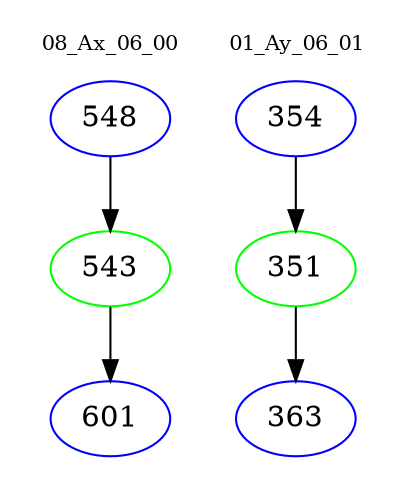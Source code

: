 digraph{
subgraph cluster_0 {
color = white
label = "08_Ax_06_00";
fontsize=10;
T0_548 [label="548", color="blue"]
T0_548 -> T0_543 [color="black"]
T0_543 [label="543", color="green"]
T0_543 -> T0_601 [color="black"]
T0_601 [label="601", color="blue"]
}
subgraph cluster_1 {
color = white
label = "01_Ay_06_01";
fontsize=10;
T1_354 [label="354", color="blue"]
T1_354 -> T1_351 [color="black"]
T1_351 [label="351", color="green"]
T1_351 -> T1_363 [color="black"]
T1_363 [label="363", color="blue"]
}
}
